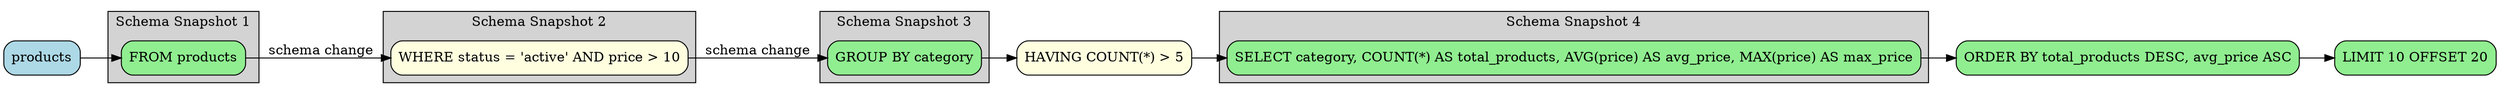 digraph sqloflow {
  rankdir=LR;
  node [shape=box, style=rounded];

  // Schema view with snapshots
  node_0 [label="products", fillcolor=lightblue, style="filled,rounded"];
  node_4 [label="HAVING COUNT(*) > 5", fillcolor=lightyellow, style="filled,rounded"];
  node_6 [label="ORDER BY total_products DESC, avg_price ASC", fillcolor=lightgreen, style="filled,rounded"];
  node_7 [label="LIMIT 10 OFFSET 20", fillcolor=lightgreen, style="filled,rounded"];
  subgraph cluster_0 {
    label="Schema Snapshot 1";
    style=filled;
    fillcolor=lightgray;
    // Relations: products
    node_1 [label="FROM products", fillcolor=lightgreen, style="filled,rounded"];
  }
  subgraph cluster_1 {
    label="Schema Snapshot 2";
    style=filled;
    fillcolor=lightgray;
    // Relations: products
    node_2 [label="WHERE status = 'active' AND price > 10", fillcolor=lightyellow, style="filled,rounded"];
  }
  subgraph cluster_2 {
    label="Schema Snapshot 3";
    style=filled;
    fillcolor=lightgray;
    // Relations: _grouped
    node_3 [label="GROUP BY category", fillcolor=lightgreen, style="filled,rounded"];
  }
  subgraph cluster_3 {
    label="Schema Snapshot 4";
    style=filled;
    fillcolor=lightgray;
    // Relations: _result
    node_5 [label="SELECT category, COUNT(*) AS total_products, AVG(price) AS avg_price, MAX(price) AS max_price", fillcolor=lightgreen, style="filled,rounded"];
  }

  // Schema transformation edges
  node_0 -> node_1 [color=black];
  node_1 -> node_2 [color=black, label="schema change"];
  node_2 -> node_3 [color=black, label="schema change"];
  node_3 -> node_4 [color=black];
  node_4 -> node_5 [color=black];
  node_5 -> node_6 [color=black];
  node_6 -> node_7 [color=black];
}